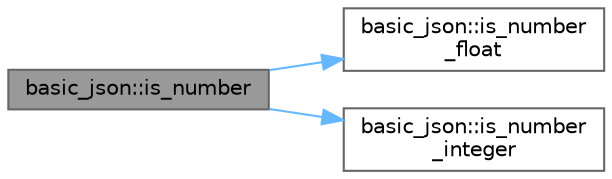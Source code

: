 digraph "basic_json::is_number"
{
 // LATEX_PDF_SIZE
  bgcolor="transparent";
  edge [fontname=Helvetica,fontsize=10,labelfontname=Helvetica,labelfontsize=10];
  node [fontname=Helvetica,fontsize=10,shape=box,height=0.2,width=0.4];
  rankdir="LR";
  Node1 [id="Node000001",label="basic_json::is_number",height=0.2,width=0.4,color="gray40", fillcolor="grey60", style="filled", fontcolor="black",tooltip="return whether value is a number"];
  Node1 -> Node2 [id="edge1_Node000001_Node000002",color="steelblue1",style="solid",tooltip=" "];
  Node2 [id="Node000002",label="basic_json::is_number\l_float",height=0.2,width=0.4,color="grey40", fillcolor="white", style="filled",URL="$classbasic__json.html#aa8c885a9182fd22b05826ab2a9548f60",tooltip="return whether value is a floating-point number"];
  Node1 -> Node3 [id="edge2_Node000001_Node000003",color="steelblue1",style="solid",tooltip=" "];
  Node3 [id="Node000003",label="basic_json::is_number\l_integer",height=0.2,width=0.4,color="grey40", fillcolor="white", style="filled",URL="$classbasic__json.html#ad14438fe7c1f5a2f750eb56b8e73e538",tooltip="return whether value is an integer number"];
}
